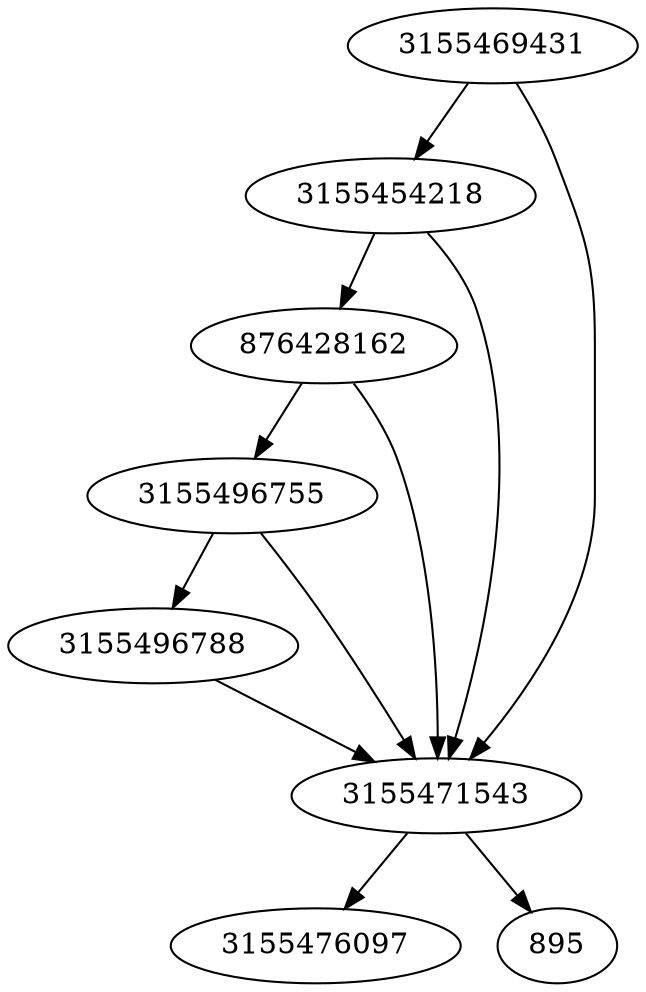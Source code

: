 strict digraph  {
3155476097;
876428162;
3155454218;
3155496755;
3155496788;
3155469431;
3155471543;
895;
876428162 -> 3155496755;
876428162 -> 3155471543;
3155454218 -> 876428162;
3155454218 -> 3155471543;
3155496755 -> 3155496788;
3155496755 -> 3155471543;
3155496788 -> 3155471543;
3155469431 -> 3155454218;
3155469431 -> 3155471543;
3155471543 -> 3155476097;
3155471543 -> 895;
}
